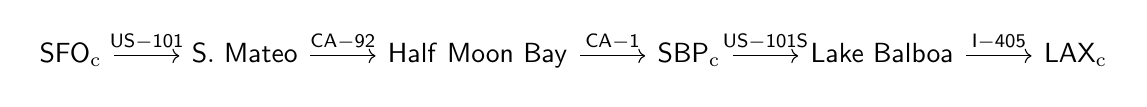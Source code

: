 \begin{tikzcd}
\mathsf{SFO}_\mathrm{c}\arrow[r,"\mathsf{US-101}"]&\mathsf{S.}\ \mathsf{Mateo}\arrow[r,"\mathsf{CA-92}"]&\mathsf{Half} \ \mathsf{Moon}\ \mathsf{Bay}\arrow[r,"\mathsf{CA-1}"]&\mathsf{SBP}_\mathrm{c}\arrow[r,"\mathsf{US-101S}"]&\mathsf{Lake}\ \mathsf{Balboa}\arrow[r,"\mathsf{I-405}"]&\mathsf{LAX}_\mathrm{c}
\end{tikzcd}